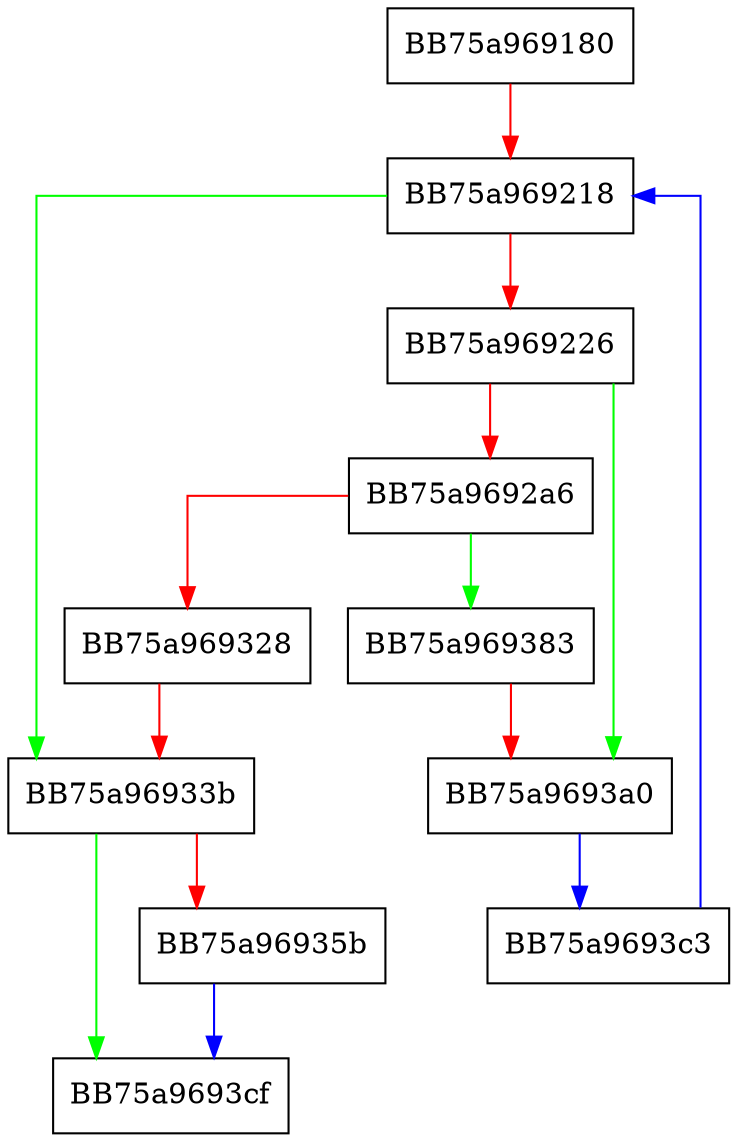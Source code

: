 digraph _set_multiple_profiles_config {
  node [shape="box"];
  graph [splines=ortho];
  BB75a969180 -> BB75a969218 [color="red"];
  BB75a969218 -> BB75a96933b [color="green"];
  BB75a969218 -> BB75a969226 [color="red"];
  BB75a969226 -> BB75a9693a0 [color="green"];
  BB75a969226 -> BB75a9692a6 [color="red"];
  BB75a9692a6 -> BB75a969383 [color="green"];
  BB75a9692a6 -> BB75a969328 [color="red"];
  BB75a969328 -> BB75a96933b [color="red"];
  BB75a96933b -> BB75a9693cf [color="green"];
  BB75a96933b -> BB75a96935b [color="red"];
  BB75a96935b -> BB75a9693cf [color="blue"];
  BB75a969383 -> BB75a9693a0 [color="red"];
  BB75a9693a0 -> BB75a9693c3 [color="blue"];
  BB75a9693c3 -> BB75a969218 [color="blue"];
}